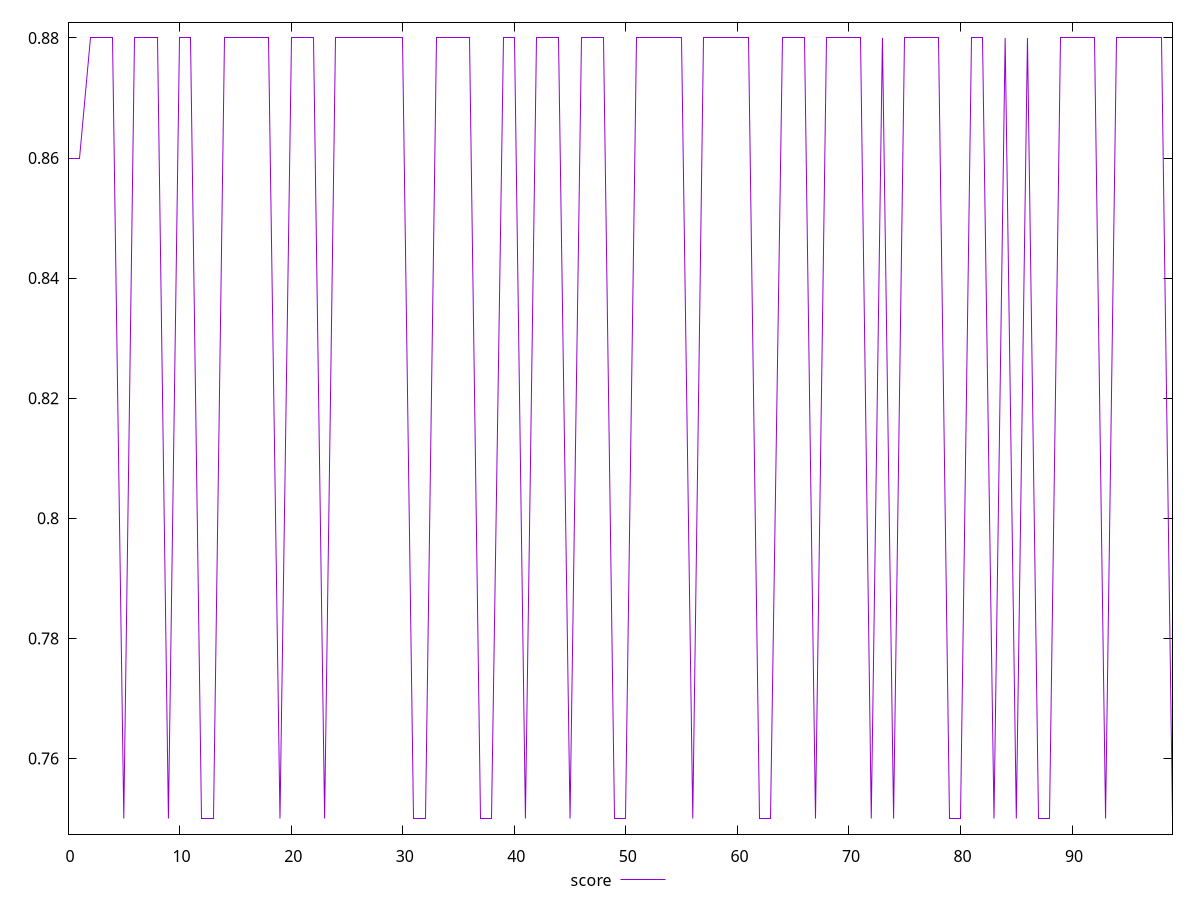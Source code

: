 reset

$score <<EOF
0 0.86
1 0.86
2 0.88
3 0.88
4 0.88
5 0.75
6 0.88
7 0.88
8 0.88
9 0.75
10 0.88
11 0.88
12 0.75
13 0.75
14 0.88
15 0.88
16 0.88
17 0.88
18 0.88
19 0.75
20 0.88
21 0.88
22 0.88
23 0.75
24 0.88
25 0.88
26 0.88
27 0.88
28 0.88
29 0.88
30 0.88
31 0.75
32 0.75
33 0.88
34 0.88
35 0.88
36 0.88
37 0.75
38 0.75
39 0.88
40 0.88
41 0.75
42 0.88
43 0.88
44 0.88
45 0.75
46 0.88
47 0.88
48 0.88
49 0.75
50 0.75
51 0.88
52 0.88
53 0.88
54 0.88
55 0.88
56 0.75
57 0.88
58 0.88
59 0.88
60 0.88
61 0.88
62 0.75
63 0.75
64 0.88
65 0.88
66 0.88
67 0.75
68 0.88
69 0.88
70 0.88
71 0.88
72 0.75
73 0.88
74 0.75
75 0.88
76 0.88
77 0.88
78 0.88
79 0.75
80 0.75
81 0.88
82 0.88
83 0.75
84 0.88
85 0.75
86 0.88
87 0.75
88 0.75
89 0.88
90 0.88
91 0.88
92 0.88
93 0.75
94 0.88
95 0.88
96 0.88
97 0.88
98 0.88
99 0.75
EOF

set key outside below
set xrange [0:99]
set yrange [0.7474:0.8826]
set trange [0.7474:0.8826]
set terminal svg size 640, 500 enhanced background rgb 'white'
set output "report_00019_2021-02-10T18-14-37.922Z//offscreen-images/samples/pages/score/values.svg"

plot $score title "score" with line

reset
